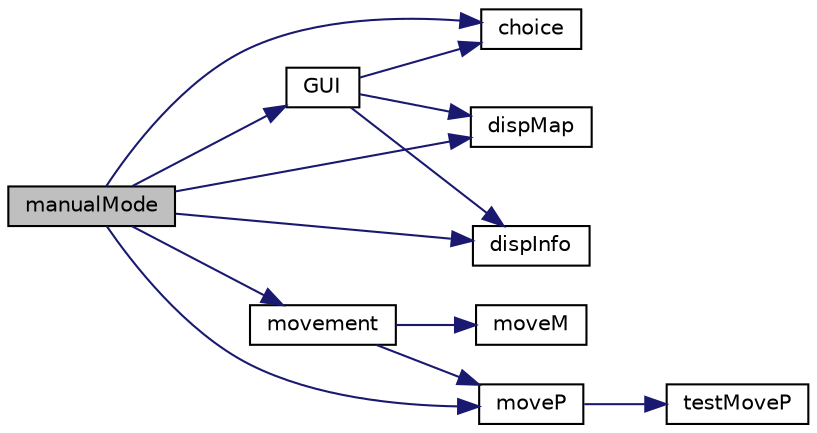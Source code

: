 digraph "manualMode"
{
  edge [fontname="Helvetica",fontsize="10",labelfontname="Helvetica",labelfontsize="10"];
  node [fontname="Helvetica",fontsize="10",shape=record];
  rankdir="LR";
  Node1 [label="manualMode",height=0.2,width=0.4,color="black", fillcolor="grey75", style="filled", fontcolor="black"];
  Node1 -> Node2 [color="midnightblue",fontsize="10",style="solid",fontname="Helvetica"];
  Node2 [label="choice",height=0.2,width=0.4,color="black", fillcolor="white", style="filled",URL="$d1/d77/guilib_8c.html#ae485c573e417de3d5d0762338cca871b",tooltip="Enable to browse the different button of the win given, starting at the last choice given..."];
  Node1 -> Node3 [color="midnightblue",fontsize="10",style="solid",fontname="Helvetica"];
  Node3 [label="movement",height=0.2,width=0.4,color="black", fillcolor="white", style="filled",URL="$d4/d7b/mapping_8c.html#a7aedd4fdc510867594753696cbb0cd86",tooltip="Rotate the map(moveM()) or move the player (moveP()). Return 1 if can&#39;t move return. "];
  Node3 -> Node4 [color="midnightblue",fontsize="10",style="solid",fontname="Helvetica"];
  Node4 [label="moveM",height=0.2,width=0.4,color="black", fillcolor="white", style="filled",URL="$d4/d7b/mapping_8c.html#a676b72a51bfecda4afdcaf81537e6986",tooltip="Rotate the map. Return 1 if can&#39;t move return : -1(not enought energy) "];
  Node3 -> Node5 [color="midnightblue",fontsize="10",style="solid",fontname="Helvetica"];
  Node5 [label="moveP",height=0.2,width=0.4,color="black", fillcolor="white", style="filled",URL="$d4/d7b/mapping_8c.html#ad06394e3aa5ef693c34687cb74813336",tooltip="Move the position of the player on the map. Return 1 if can&#39;t move return : -1(wall) -2(player) ..."];
  Node5 -> Node6 [color="midnightblue",fontsize="10",style="solid",fontname="Helvetica"];
  Node6 [label="testMoveP",height=0.2,width=0.4,color="black", fillcolor="white", style="filled",URL="$d4/d7b/mapping_8c.html#ab8e6e204f7b1bd95babda75a04279141",tooltip="Return 1 if can&#39;t move return : -1(wall) -2(player) "];
  Node1 -> Node7 [color="midnightblue",fontsize="10",style="solid",fontname="Helvetica"];
  Node7 [label="GUI",height=0.2,width=0.4,color="black", fillcolor="white", style="filled",URL="$d1/d77/guilib_8c.html#a74faad0e3c55dfd39a5ecd03e9ae60f1",tooltip="Allocate and initialize all the GUI structures. "];
  Node7 -> Node8 [color="midnightblue",fontsize="10",style="solid",fontname="Helvetica"];
  Node8 [label="dispMap",height=0.2,width=0.4,color="black", fillcolor="white", style="filled",URL="$d1/d77/guilib_8c.html#a82e2bf7357d16998055a8768e3632f0e",tooltip="Display the labyrinth. "];
  Node7 -> Node9 [color="midnightblue",fontsize="10",style="solid",fontname="Helvetica"];
  Node9 [label="dispInfo",height=0.2,width=0.4,color="black", fillcolor="white", style="filled",URL="$d1/d77/guilib_8c.html#abbe720778f4a4bb964fb8dfacaf2e315",tooltip="Display the Player info. "];
  Node7 -> Node2 [color="midnightblue",fontsize="10",style="solid",fontname="Helvetica"];
  Node1 -> Node8 [color="midnightblue",fontsize="10",style="solid",fontname="Helvetica"];
  Node1 -> Node5 [color="midnightblue",fontsize="10",style="solid",fontname="Helvetica"];
  Node1 -> Node9 [color="midnightblue",fontsize="10",style="solid",fontname="Helvetica"];
}
